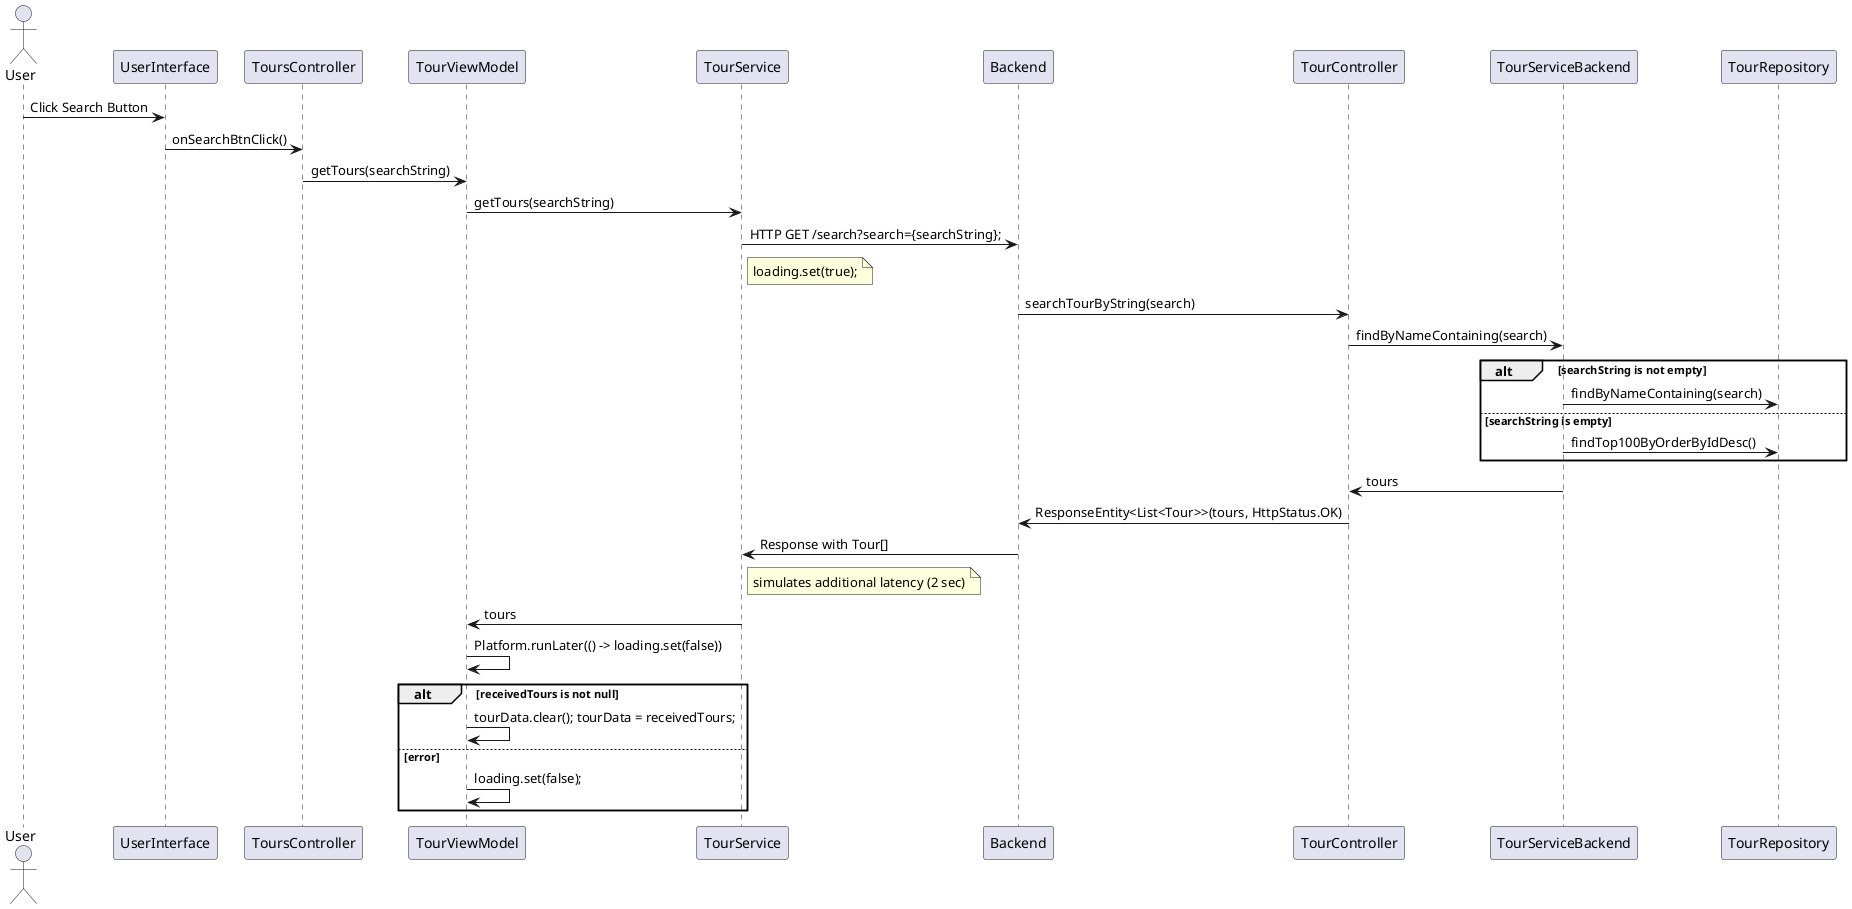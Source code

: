 @startuml

actor User
participant UserInterface as UI
participant ToursController as TC
participant TourViewModel as TVM
participant TourService as TS
participant Backend as BE
participant TourController as TBC
participant TourServiceBackend as TSB
participant TourRepository as TR

User -> UI: Click Search Button

UI -> TC: onSearchBtnClick()
TC -> TVM: getTours(searchString)
TVM -> TS: getTours(searchString)
TS -> BE: HTTP GET /search?search={searchString};
note right of TS: loading.set(true);
BE -> TBC: searchTourByString(search)
TBC -> TSB: findByNameContaining(search)
alt searchString is not empty
    TSB -> TR: findByNameContaining(search)
else searchString is empty
    TSB -> TR: findTop100ByOrderByIdDesc()
end
TSB -> TBC: tours
TBC -> BE: ResponseEntity<List<Tour>>(tours, HttpStatus.OK)
BE -> TS: Response with Tour[]
note right of TS: simulates additional latency (2 sec)

TS -> TVM: tours
TVM -> TVM: Platform.runLater(() -> loading.set(false))
alt receivedTours is not null
    TVM -> TVM: tourData.clear(); tourData = receivedTours;
else error
    TVM -> TVM: loading.set(false);
end

@enduml
